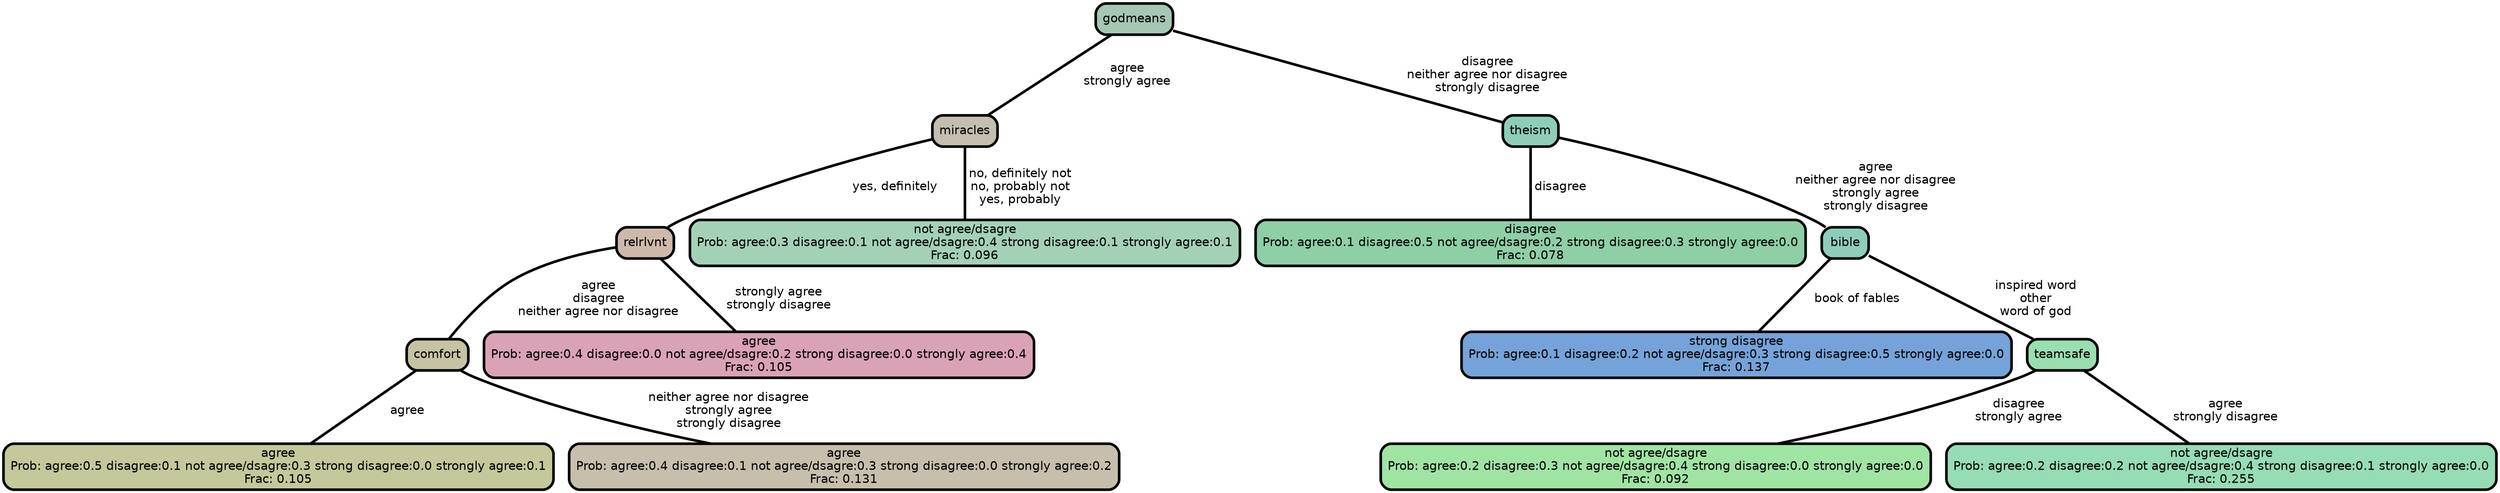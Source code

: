 graph Tree {
node [shape=box, style="filled, rounded",color="black",penwidth="3",fontcolor="black",                 fontname=helvetica] ;
graph [ranksep="0 equally", splines=straight,                 bgcolor=transparent, dpi=200] ;
edge [fontname=helvetica, color=black] ;
0 [label="agree
Prob: agree:0.5 disagree:0.1 not agree/dsagre:0.3 strong disagree:0.0 strongly agree:0.1
Frac: 0.105", fillcolor="#c5c89a"] ;
1 [label="comfort", fillcolor="#c6c3a4"] ;
2 [label="agree
Prob: agree:0.4 disagree:0.1 not agree/dsagre:0.3 strong disagree:0.0 strongly agree:0.2
Frac: 0.131", fillcolor="#c6bfac"] ;
3 [label="relrlvnt", fillcolor="#ccb9aa"] ;
4 [label="agree
Prob: agree:0.4 disagree:0.0 not agree/dsagre:0.2 strong disagree:0.0 strongly agree:0.4
Frac: 0.105", fillcolor="#daa2b6"] ;
5 [label="miracles", fillcolor="#c3bead"] ;
6 [label="not agree/dsagre
Prob: agree:0.3 disagree:0.1 not agree/dsagre:0.4 strong disagree:0.1 strongly agree:0.1
Frac: 0.096", fillcolor="#a3d1b8"] ;
7 [label="godmeans", fillcolor="#a6c7b3"] ;
8 [label="disagree
Prob: agree:0.1 disagree:0.5 not agree/dsagre:0.2 strong disagree:0.3 strongly agree:0.0
Frac: 0.078", fillcolor="#8ecfa6"] ;
9 [label="theism", fillcolor="#8eceb8"] ;
10 [label="strong disagree
Prob: agree:0.1 disagree:0.2 not agree/dsagre:0.3 strong disagree:0.5 strongly agree:0.0
Frac: 0.137", fillcolor="#75a3d9"] ;
11 [label="bible", fillcolor="#8ecdbb"] ;
12 [label="not agree/dsagre
Prob: agree:0.2 disagree:0.3 not agree/dsagre:0.4 strong disagree:0.0 strongly agree:0.0
Frac: 0.092", fillcolor="#a0e4a4"] ;
13 [label="teamsafe", fillcolor="#99deb0"] ;
14 [label="not agree/dsagre
Prob: agree:0.2 disagree:0.2 not agree/dsagre:0.4 strong disagree:0.1 strongly agree:0.0
Frac: 0.255", fillcolor="#96dcb4"] ;
1 -- 0 [label=" agree",penwidth=3] ;
1 -- 2 [label=" neither agree nor disagree\n strongly agree\n strongly disagree",penwidth=3] ;
3 -- 1 [label=" agree\n disagree\n neither agree nor disagree",penwidth=3] ;
3 -- 4 [label=" strongly agree\n strongly disagree",penwidth=3] ;
5 -- 3 [label=" yes, definitely",penwidth=3] ;
5 -- 6 [label=" no, definitely not\n no, probably not\n yes, probably",penwidth=3] ;
7 -- 5 [label=" agree\n strongly agree",penwidth=3] ;
7 -- 9 [label=" disagree\n neither agree nor disagree\n strongly disagree",penwidth=3] ;
9 -- 8 [label=" disagree",penwidth=3] ;
9 -- 11 [label=" agree\n neither agree nor disagree\n strongly agree\n strongly disagree",penwidth=3] ;
11 -- 10 [label=" book of fables",penwidth=3] ;
11 -- 13 [label=" inspired word\n other\n word of god",penwidth=3] ;
13 -- 12 [label=" disagree\n strongly agree",penwidth=3] ;
13 -- 14 [label=" agree\n strongly disagree",penwidth=3] ;
{rank = same;}}